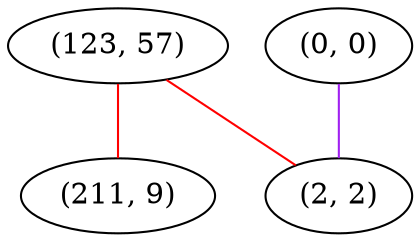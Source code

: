 graph "" {
"(123, 57)";
"(211, 9)";
"(0, 0)";
"(2, 2)";
"(123, 57)" -- "(211, 9)"  [color=red, key=0, weight=1];
"(123, 57)" -- "(2, 2)"  [color=red, key=0, weight=1];
"(0, 0)" -- "(2, 2)"  [color=purple, key=0, weight=4];
}
